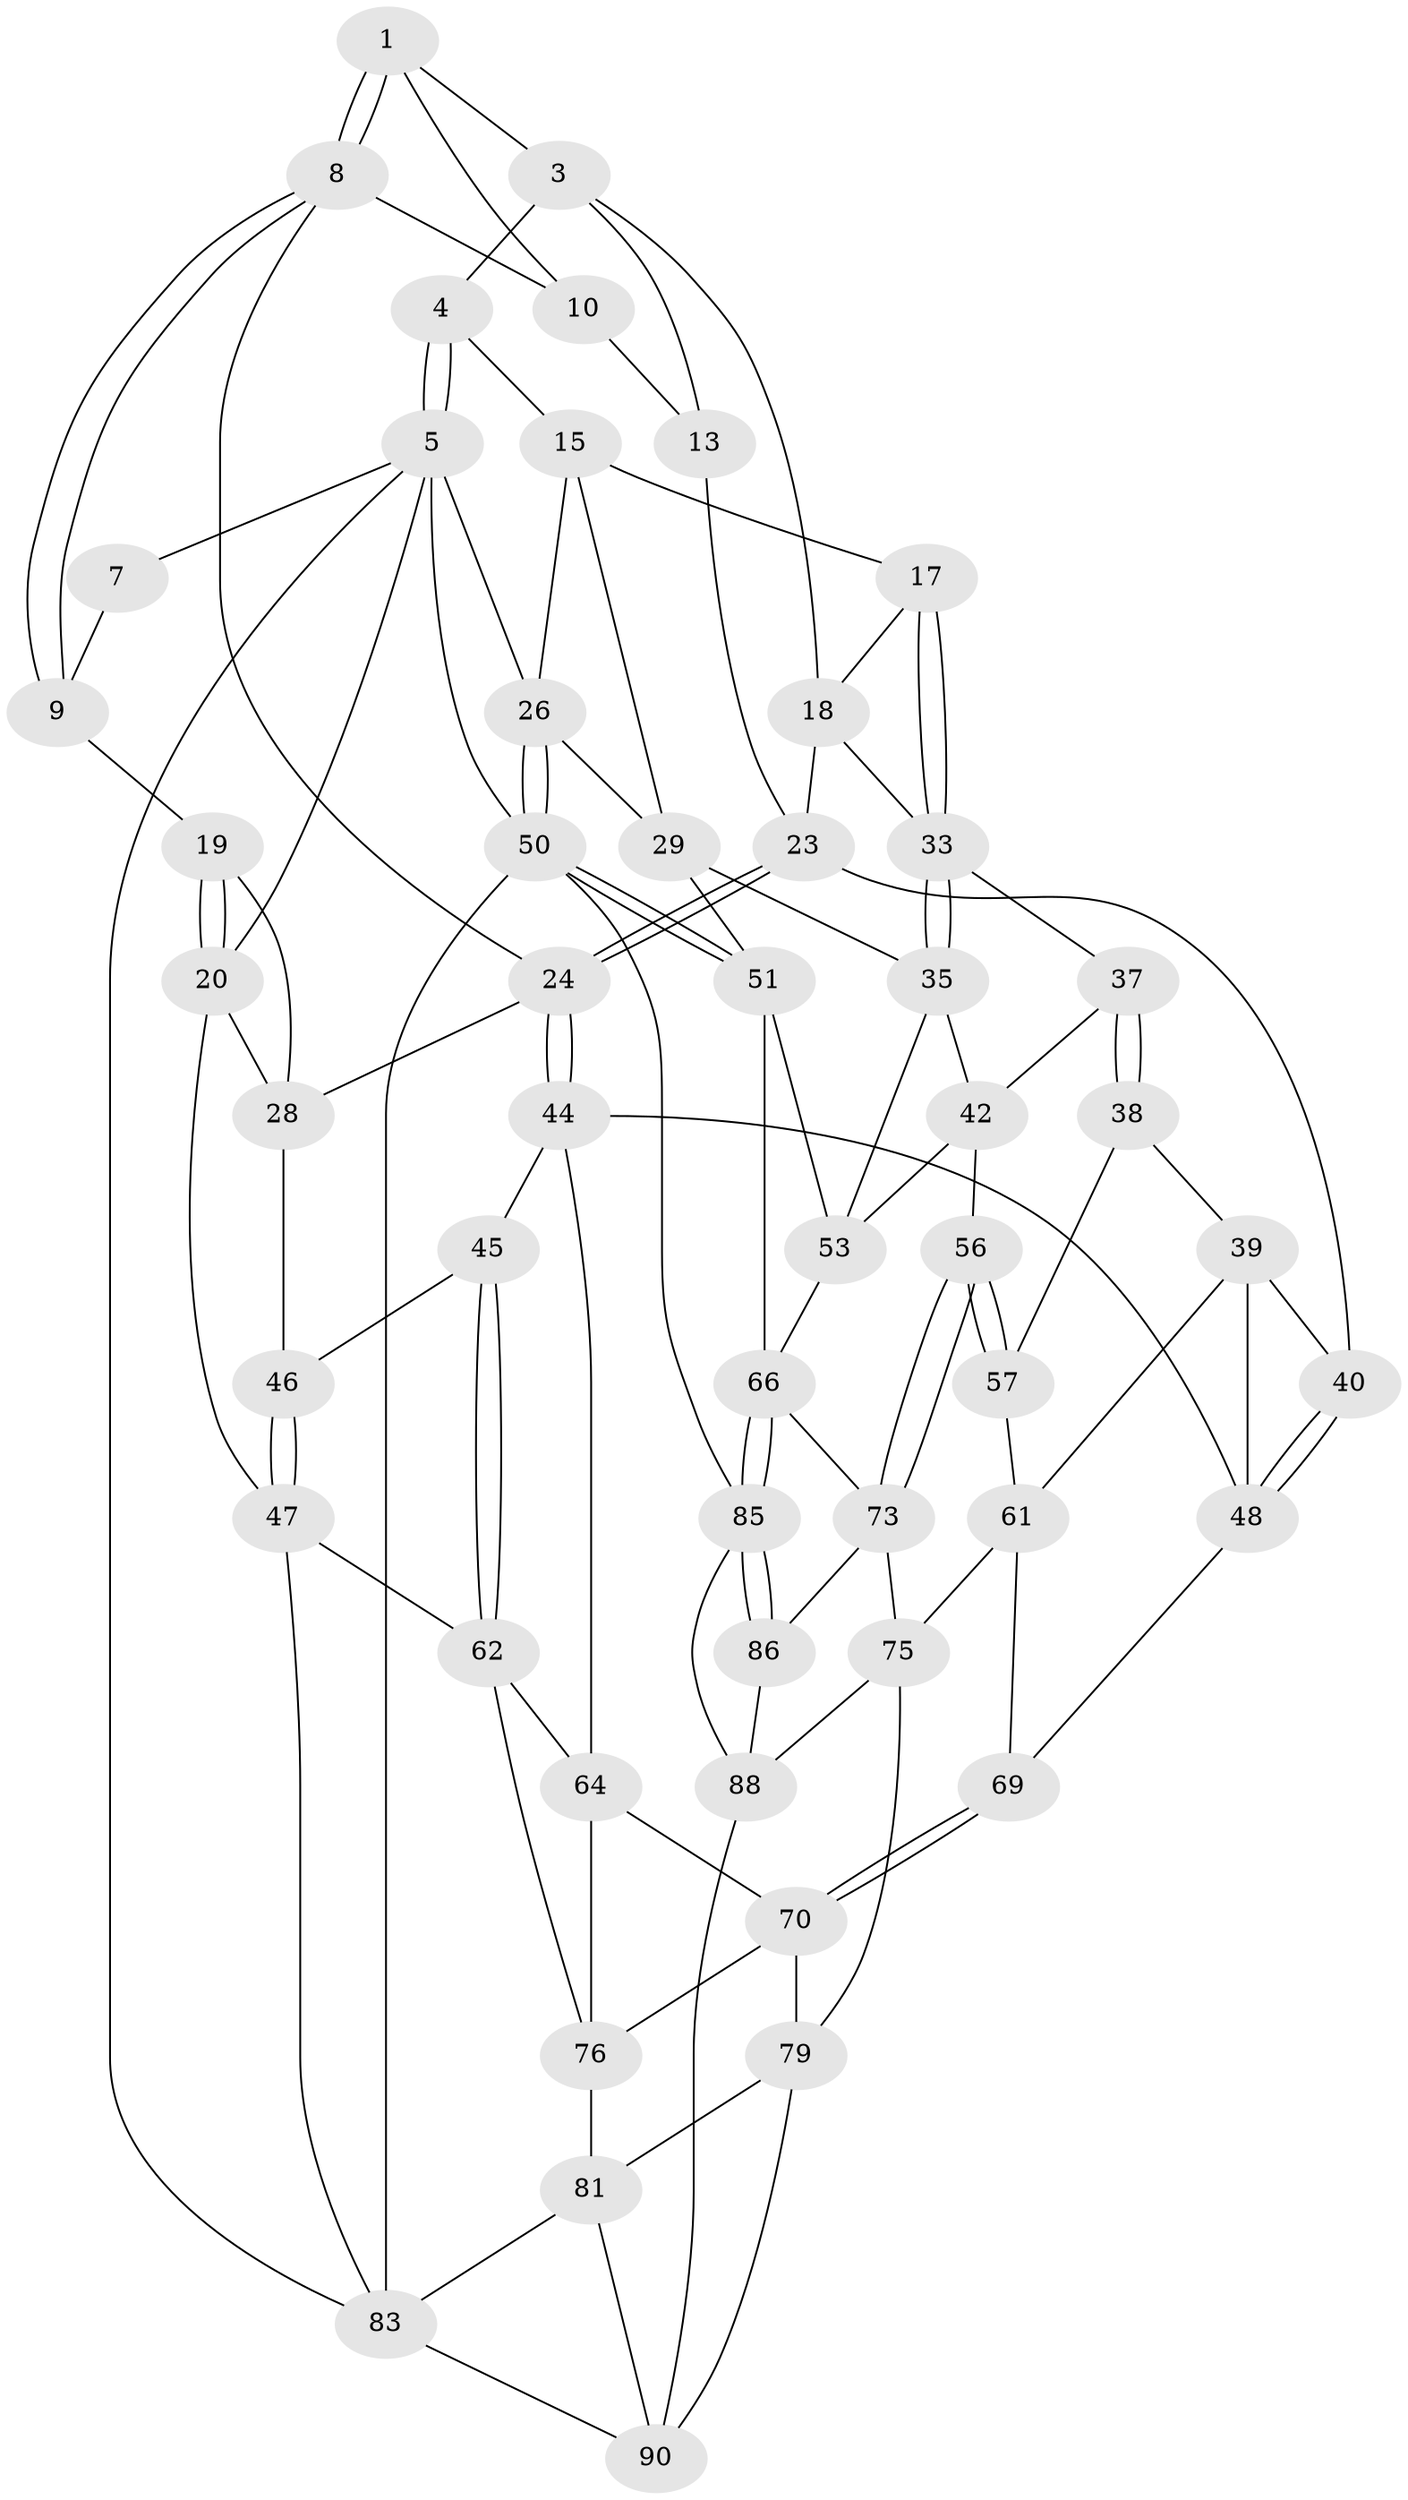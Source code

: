 // Generated by graph-tools (version 1.1) at 2025/24/03/03/25 07:24:35]
// undirected, 52 vertices, 116 edges
graph export_dot {
graph [start="1"]
  node [color=gray90,style=filled];
  1 [pos="+0.42479579467809003+0",super="+2"];
  3 [pos="+0.6840684230384599+0",super="+12"];
  4 [pos="+0.9567889486493439+0"];
  5 [pos="+1+0",super="+6"];
  7 [pos="+0.16539202488865265+0"];
  8 [pos="+0.28966788131293053+0.1369554751526751",super="+11"];
  9 [pos="+0.18726945478086884+0.03552515658982107"];
  10 [pos="+0.46940445493846206+0.05106220382096731",super="+14"];
  13 [pos="+0.6496363703032035+0.14541986453915162",super="+22"];
  15 [pos="+0.8210094447217107+0.12694876727362636",super="+16"];
  17 [pos="+0.6832156152186599+0.16465263497177252"];
  18 [pos="+0.6634520851546551+0.1518878230620102",super="+31"];
  19 [pos="+0.07657534514550081+0.10571157883976082"];
  20 [pos="+0+0.14371386800840377",super="+21"];
  23 [pos="+0.45636797698422704+0.26899123793724017",super="+32"];
  24 [pos="+0.3574333887991509+0.28588437658883475",super="+25"];
  26 [pos="+1+0.15036302399563628",super="+27"];
  28 [pos="+0.20478460083851197+0.21858006400512736",super="+36"];
  29 [pos="+0.9121446387387665+0.26953991523594006",super="+30"];
  33 [pos="+0.7390256469054448+0.2617680460383476",super="+34"];
  35 [pos="+0.7983188035455452+0.33192755557764997",super="+41"];
  37 [pos="+0.6569761275765731+0.37010131232842497",super="+43"];
  38 [pos="+0.5984718435933674+0.41579490286466625",super="+54"];
  39 [pos="+0.5761826085882582+0.41731711042256675",super="+59"];
  40 [pos="+0.5573409081362584+0.3981507086361472"];
  42 [pos="+0.7764046273326414+0.35776456402988427",super="+55"];
  44 [pos="+0.3416692452080923+0.34210279855626774",super="+49"];
  45 [pos="+0.1571942092759122+0.4007112059513667"];
  46 [pos="+0.10580480101345523+0.32239278100616525"];
  47 [pos="+0+0.49316681541586377",super="+63"];
  48 [pos="+0.4225375041604738+0.43160086791157315",super="+60"];
  50 [pos="+1+0.5648495991960536",super="+68"];
  51 [pos="+1+0.5653024945064147",super="+52"];
  53 [pos="+0.8901069716323109+0.4534573103032968",super="+58"];
  56 [pos="+0.7197812959369514+0.6149983902465854"];
  57 [pos="+0.6819516751059882+0.5374568843925458"];
  61 [pos="+0.5421829238459039+0.520004648450027",super="+72"];
  62 [pos="+0.10355376591328078+0.5435460507328284",super="+65"];
  64 [pos="+0.3311667502738644+0.4428932387129352",super="+71"];
  66 [pos="+1+0.6020671782998757",super="+67"];
  69 [pos="+0.45986920312425106+0.576397401249754"];
  70 [pos="+0.45632950597359606+0.5782582680756544",super="+80"];
  73 [pos="+0.7210221152465186+0.6390379867385709",super="+74"];
  75 [pos="+0.5834867599862572+0.6592907317577482",super="+78"];
  76 [pos="+0.32981818640461924+0.6282903304443408",super="+77"];
  79 [pos="+0.4670214638539663+0.737526171563269",super="+84"];
  81 [pos="+0.32294843305827203+0.652308300667143",super="+82"];
  83 [pos="+0+0.750979816413574",super="+87"];
  85 [pos="+0.7833928748894139+0.8104200271090464",super="+92"];
  86 [pos="+0.7677736157764131+0.7907074389007833"];
  88 [pos="+0.5464472018280886+0.8034819382431542",super="+89"];
  90 [pos="+0.40322344041911523+1",super="+91"];
  1 -- 8;
  1 -- 8;
  1 -- 10;
  1 -- 3;
  3 -- 4;
  3 -- 18;
  3 -- 13;
  4 -- 5;
  4 -- 5;
  4 -- 15;
  5 -- 26;
  5 -- 50;
  5 -- 7;
  5 -- 20;
  5 -- 83;
  7 -- 9;
  8 -- 9;
  8 -- 9;
  8 -- 10;
  8 -- 24;
  9 -- 19;
  10 -- 13 [weight=2];
  13 -- 23;
  15 -- 17;
  15 -- 29;
  15 -- 26;
  17 -- 18;
  17 -- 33;
  17 -- 33;
  18 -- 33;
  18 -- 23;
  19 -- 20;
  19 -- 20;
  19 -- 28;
  20 -- 28;
  20 -- 47;
  23 -- 24;
  23 -- 24;
  23 -- 40;
  24 -- 44;
  24 -- 44;
  24 -- 28;
  26 -- 50;
  26 -- 50;
  26 -- 29;
  28 -- 46;
  29 -- 51;
  29 -- 35;
  33 -- 35;
  33 -- 35;
  33 -- 37;
  35 -- 42;
  35 -- 53;
  37 -- 38 [weight=2];
  37 -- 38;
  37 -- 42;
  38 -- 39;
  38 -- 57;
  39 -- 40;
  39 -- 48;
  39 -- 61;
  40 -- 48;
  40 -- 48;
  42 -- 56;
  42 -- 53;
  44 -- 45;
  44 -- 48;
  44 -- 64;
  45 -- 46;
  45 -- 62;
  45 -- 62;
  46 -- 47;
  46 -- 47;
  47 -- 83;
  47 -- 62;
  48 -- 69;
  50 -- 51;
  50 -- 51;
  50 -- 85;
  50 -- 83;
  51 -- 66;
  51 -- 53;
  53 -- 66;
  56 -- 57;
  56 -- 57;
  56 -- 73;
  56 -- 73;
  57 -- 61;
  61 -- 75;
  61 -- 69;
  62 -- 64;
  62 -- 76;
  64 -- 76;
  64 -- 70;
  66 -- 85;
  66 -- 85;
  66 -- 73;
  69 -- 70;
  69 -- 70;
  70 -- 76;
  70 -- 79;
  73 -- 75;
  73 -- 86;
  75 -- 88;
  75 -- 79;
  76 -- 81;
  79 -- 81;
  79 -- 90;
  81 -- 90;
  81 -- 83;
  83 -- 90;
  85 -- 86;
  85 -- 86;
  85 -- 88;
  86 -- 88;
  88 -- 90;
}
